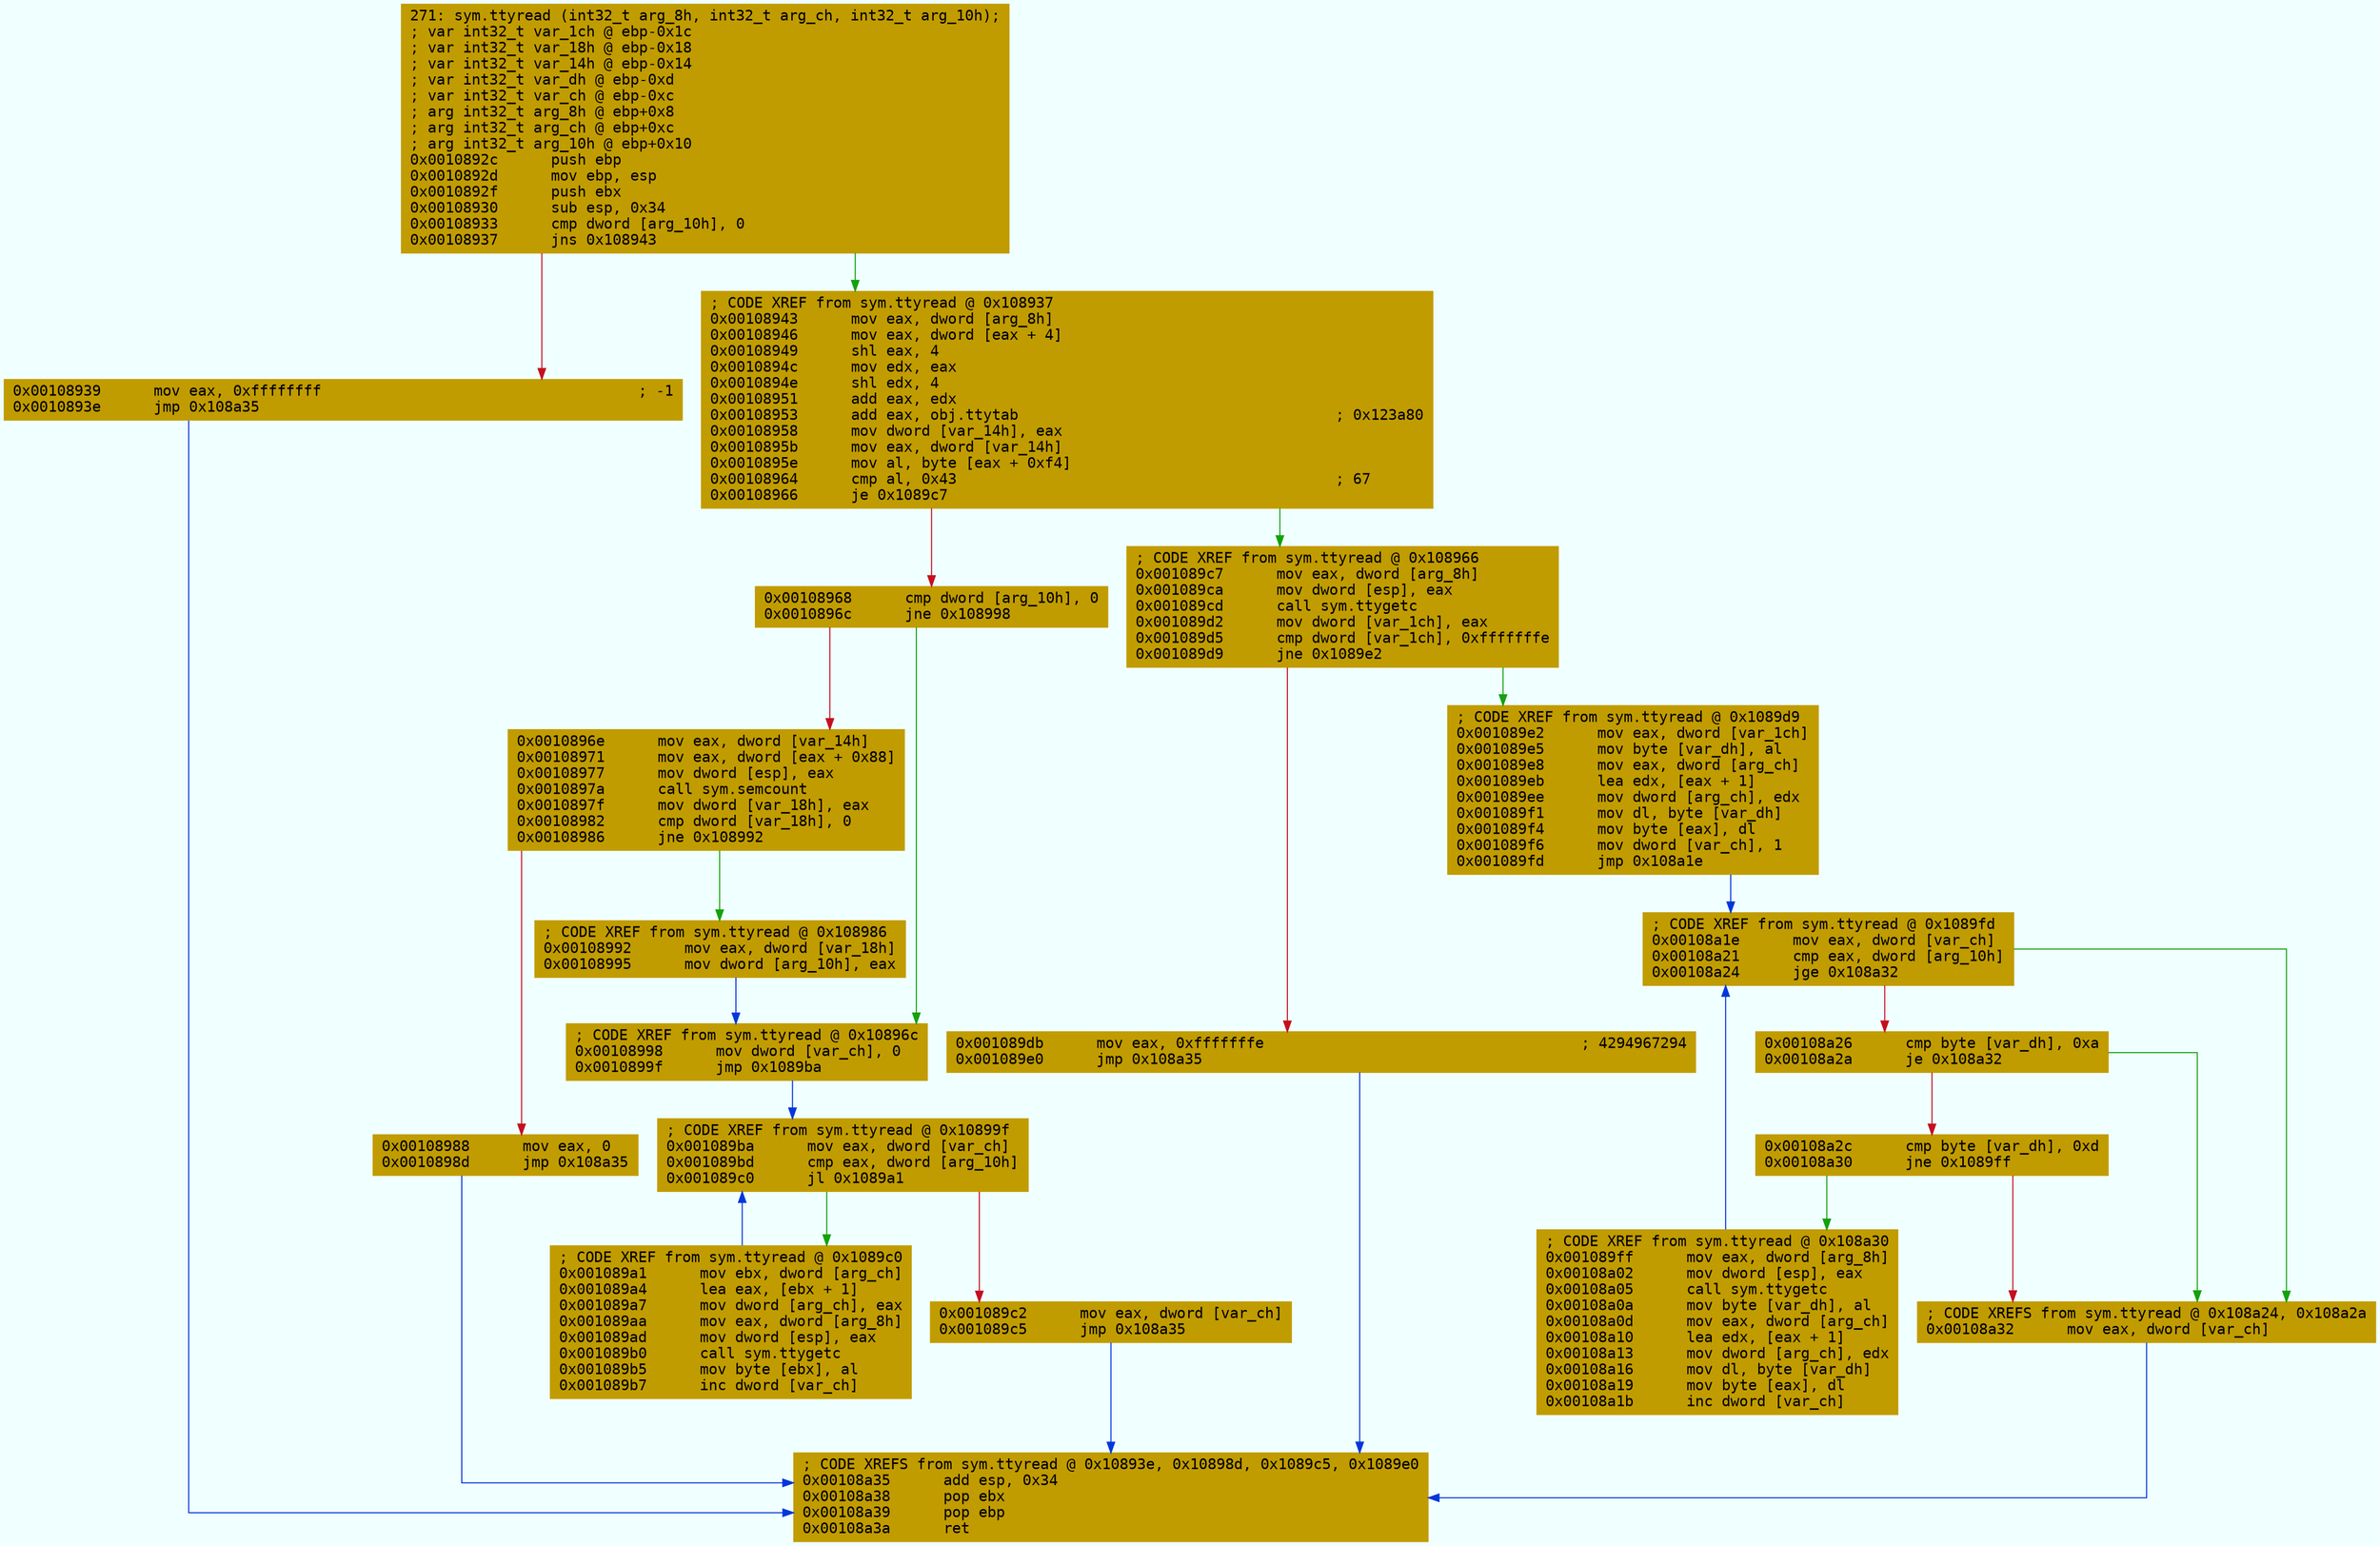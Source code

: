 digraph code {
	graph [bgcolor=azure fontsize=8 fontname="Courier" splines="ortho"];
	node [fillcolor=gray style=filled shape=box];
	edge [arrowhead="normal"];
	"0x0010892c" [URL="sym.ttyread/0x0010892c", fillcolor="#c19c00",color="#c19c00", fontname="Courier",label="271: sym.ttyread (int32_t arg_8h, int32_t arg_ch, int32_t arg_10h);\l; var int32_t var_1ch @ ebp-0x1c\l; var int32_t var_18h @ ebp-0x18\l; var int32_t var_14h @ ebp-0x14\l; var int32_t var_dh @ ebp-0xd\l; var int32_t var_ch @ ebp-0xc\l; arg int32_t arg_8h @ ebp+0x8\l; arg int32_t arg_ch @ ebp+0xc\l; arg int32_t arg_10h @ ebp+0x10\l0x0010892c      push ebp\l0x0010892d      mov ebp, esp\l0x0010892f      push ebx\l0x00108930      sub esp, 0x34\l0x00108933      cmp dword [arg_10h], 0\l0x00108937      jns 0x108943\l"]
	"0x00108939" [URL="sym.ttyread/0x00108939", fillcolor="#c19c00",color="#c19c00", fontname="Courier",label="0x00108939      mov eax, 0xffffffff                                    ; -1\l0x0010893e      jmp 0x108a35\l"]
	"0x00108943" [URL="sym.ttyread/0x00108943", fillcolor="#c19c00",color="#c19c00", fontname="Courier",label="; CODE XREF from sym.ttyread @ 0x108937\l0x00108943      mov eax, dword [arg_8h]\l0x00108946      mov eax, dword [eax + 4]\l0x00108949      shl eax, 4\l0x0010894c      mov edx, eax\l0x0010894e      shl edx, 4\l0x00108951      add eax, edx\l0x00108953      add eax, obj.ttytab                                    ; 0x123a80\l0x00108958      mov dword [var_14h], eax\l0x0010895b      mov eax, dword [var_14h]\l0x0010895e      mov al, byte [eax + 0xf4]\l0x00108964      cmp al, 0x43                                           ; 67\l0x00108966      je 0x1089c7\l"]
	"0x00108968" [URL="sym.ttyread/0x00108968", fillcolor="#c19c00",color="#c19c00", fontname="Courier",label="0x00108968      cmp dword [arg_10h], 0\l0x0010896c      jne 0x108998\l"]
	"0x0010896e" [URL="sym.ttyread/0x0010896e", fillcolor="#c19c00",color="#c19c00", fontname="Courier",label="0x0010896e      mov eax, dword [var_14h]\l0x00108971      mov eax, dword [eax + 0x88]\l0x00108977      mov dword [esp], eax\l0x0010897a      call sym.semcount\l0x0010897f      mov dword [var_18h], eax\l0x00108982      cmp dword [var_18h], 0\l0x00108986      jne 0x108992\l"]
	"0x00108988" [URL="sym.ttyread/0x00108988", fillcolor="#c19c00",color="#c19c00", fontname="Courier",label="0x00108988      mov eax, 0\l0x0010898d      jmp 0x108a35\l"]
	"0x00108992" [URL="sym.ttyread/0x00108992", fillcolor="#c19c00",color="#c19c00", fontname="Courier",label="; CODE XREF from sym.ttyread @ 0x108986\l0x00108992      mov eax, dword [var_18h]\l0x00108995      mov dword [arg_10h], eax\l"]
	"0x00108998" [URL="sym.ttyread/0x00108998", fillcolor="#c19c00",color="#c19c00", fontname="Courier",label="; CODE XREF from sym.ttyread @ 0x10896c\l0x00108998      mov dword [var_ch], 0\l0x0010899f      jmp 0x1089ba\l"]
	"0x001089a1" [URL="sym.ttyread/0x001089a1", fillcolor="#c19c00",color="#c19c00", fontname="Courier",label="; CODE XREF from sym.ttyread @ 0x1089c0\l0x001089a1      mov ebx, dword [arg_ch]\l0x001089a4      lea eax, [ebx + 1]\l0x001089a7      mov dword [arg_ch], eax\l0x001089aa      mov eax, dword [arg_8h]\l0x001089ad      mov dword [esp], eax\l0x001089b0      call sym.ttygetc\l0x001089b5      mov byte [ebx], al\l0x001089b7      inc dword [var_ch]\l"]
	"0x001089ba" [URL="sym.ttyread/0x001089ba", fillcolor="#c19c00",color="#c19c00", fontname="Courier",label="; CODE XREF from sym.ttyread @ 0x10899f\l0x001089ba      mov eax, dword [var_ch]\l0x001089bd      cmp eax, dword [arg_10h]\l0x001089c0      jl 0x1089a1\l"]
	"0x001089c2" [URL="sym.ttyread/0x001089c2", fillcolor="#c19c00",color="#c19c00", fontname="Courier",label="0x001089c2      mov eax, dword [var_ch]\l0x001089c5      jmp 0x108a35\l"]
	"0x001089c7" [URL="sym.ttyread/0x001089c7", fillcolor="#c19c00",color="#c19c00", fontname="Courier",label="; CODE XREF from sym.ttyread @ 0x108966\l0x001089c7      mov eax, dword [arg_8h]\l0x001089ca      mov dword [esp], eax\l0x001089cd      call sym.ttygetc\l0x001089d2      mov dword [var_1ch], eax\l0x001089d5      cmp dword [var_1ch], 0xfffffffe\l0x001089d9      jne 0x1089e2\l"]
	"0x001089db" [URL="sym.ttyread/0x001089db", fillcolor="#c19c00",color="#c19c00", fontname="Courier",label="0x001089db      mov eax, 0xfffffffe                                    ; 4294967294\l0x001089e0      jmp 0x108a35\l"]
	"0x001089e2" [URL="sym.ttyread/0x001089e2", fillcolor="#c19c00",color="#c19c00", fontname="Courier",label="; CODE XREF from sym.ttyread @ 0x1089d9\l0x001089e2      mov eax, dword [var_1ch]\l0x001089e5      mov byte [var_dh], al\l0x001089e8      mov eax, dword [arg_ch]\l0x001089eb      lea edx, [eax + 1]\l0x001089ee      mov dword [arg_ch], edx\l0x001089f1      mov dl, byte [var_dh]\l0x001089f4      mov byte [eax], dl\l0x001089f6      mov dword [var_ch], 1\l0x001089fd      jmp 0x108a1e\l"]
	"0x001089ff" [URL="sym.ttyread/0x001089ff", fillcolor="#c19c00",color="#c19c00", fontname="Courier",label="; CODE XREF from sym.ttyread @ 0x108a30\l0x001089ff      mov eax, dword [arg_8h]\l0x00108a02      mov dword [esp], eax\l0x00108a05      call sym.ttygetc\l0x00108a0a      mov byte [var_dh], al\l0x00108a0d      mov eax, dword [arg_ch]\l0x00108a10      lea edx, [eax + 1]\l0x00108a13      mov dword [arg_ch], edx\l0x00108a16      mov dl, byte [var_dh]\l0x00108a19      mov byte [eax], dl\l0x00108a1b      inc dword [var_ch]\l"]
	"0x00108a1e" [URL="sym.ttyread/0x00108a1e", fillcolor="#c19c00",color="#c19c00", fontname="Courier",label="; CODE XREF from sym.ttyread @ 0x1089fd\l0x00108a1e      mov eax, dword [var_ch]\l0x00108a21      cmp eax, dword [arg_10h]\l0x00108a24      jge 0x108a32\l"]
	"0x00108a26" [URL="sym.ttyread/0x00108a26", fillcolor="#c19c00",color="#c19c00", fontname="Courier",label="0x00108a26      cmp byte [var_dh], 0xa\l0x00108a2a      je 0x108a32\l"]
	"0x00108a2c" [URL="sym.ttyread/0x00108a2c", fillcolor="#c19c00",color="#c19c00", fontname="Courier",label="0x00108a2c      cmp byte [var_dh], 0xd\l0x00108a30      jne 0x1089ff\l"]
	"0x00108a32" [URL="sym.ttyread/0x00108a32", fillcolor="#c19c00",color="#c19c00", fontname="Courier",label="; CODE XREFS from sym.ttyread @ 0x108a24, 0x108a2a\l0x00108a32      mov eax, dword [var_ch]\l"]
	"0x00108a35" [URL="sym.ttyread/0x00108a35", fillcolor="#c19c00",color="#c19c00", fontname="Courier",label="; CODE XREFS from sym.ttyread @ 0x10893e, 0x10898d, 0x1089c5, 0x1089e0\l0x00108a35      add esp, 0x34\l0x00108a38      pop ebx\l0x00108a39      pop ebp\l0x00108a3a      ret\l"]
        "0x0010892c" -> "0x00108943" [color="#13a10e"];
        "0x0010892c" -> "0x00108939" [color="#c50f1f"];
        "0x00108939" -> "0x00108a35" [color="#0037da"];
        "0x00108943" -> "0x001089c7" [color="#13a10e"];
        "0x00108943" -> "0x00108968" [color="#c50f1f"];
        "0x00108968" -> "0x00108998" [color="#13a10e"];
        "0x00108968" -> "0x0010896e" [color="#c50f1f"];
        "0x0010896e" -> "0x00108992" [color="#13a10e"];
        "0x0010896e" -> "0x00108988" [color="#c50f1f"];
        "0x00108988" -> "0x00108a35" [color="#0037da"];
        "0x00108992" -> "0x00108998" [color="#0037da"];
        "0x00108998" -> "0x001089ba" [color="#0037da"];
        "0x001089a1" -> "0x001089ba" [color="#0037da"];
        "0x001089ba" -> "0x001089a1" [color="#13a10e"];
        "0x001089ba" -> "0x001089c2" [color="#c50f1f"];
        "0x001089c2" -> "0x00108a35" [color="#0037da"];
        "0x001089c7" -> "0x001089e2" [color="#13a10e"];
        "0x001089c7" -> "0x001089db" [color="#c50f1f"];
        "0x001089db" -> "0x00108a35" [color="#0037da"];
        "0x001089e2" -> "0x00108a1e" [color="#0037da"];
        "0x001089ff" -> "0x00108a1e" [color="#0037da"];
        "0x00108a1e" -> "0x00108a32" [color="#13a10e"];
        "0x00108a1e" -> "0x00108a26" [color="#c50f1f"];
        "0x00108a26" -> "0x00108a32" [color="#13a10e"];
        "0x00108a26" -> "0x00108a2c" [color="#c50f1f"];
        "0x00108a2c" -> "0x001089ff" [color="#13a10e"];
        "0x00108a2c" -> "0x00108a32" [color="#c50f1f"];
        "0x00108a32" -> "0x00108a35" [color="#0037da"];
}
